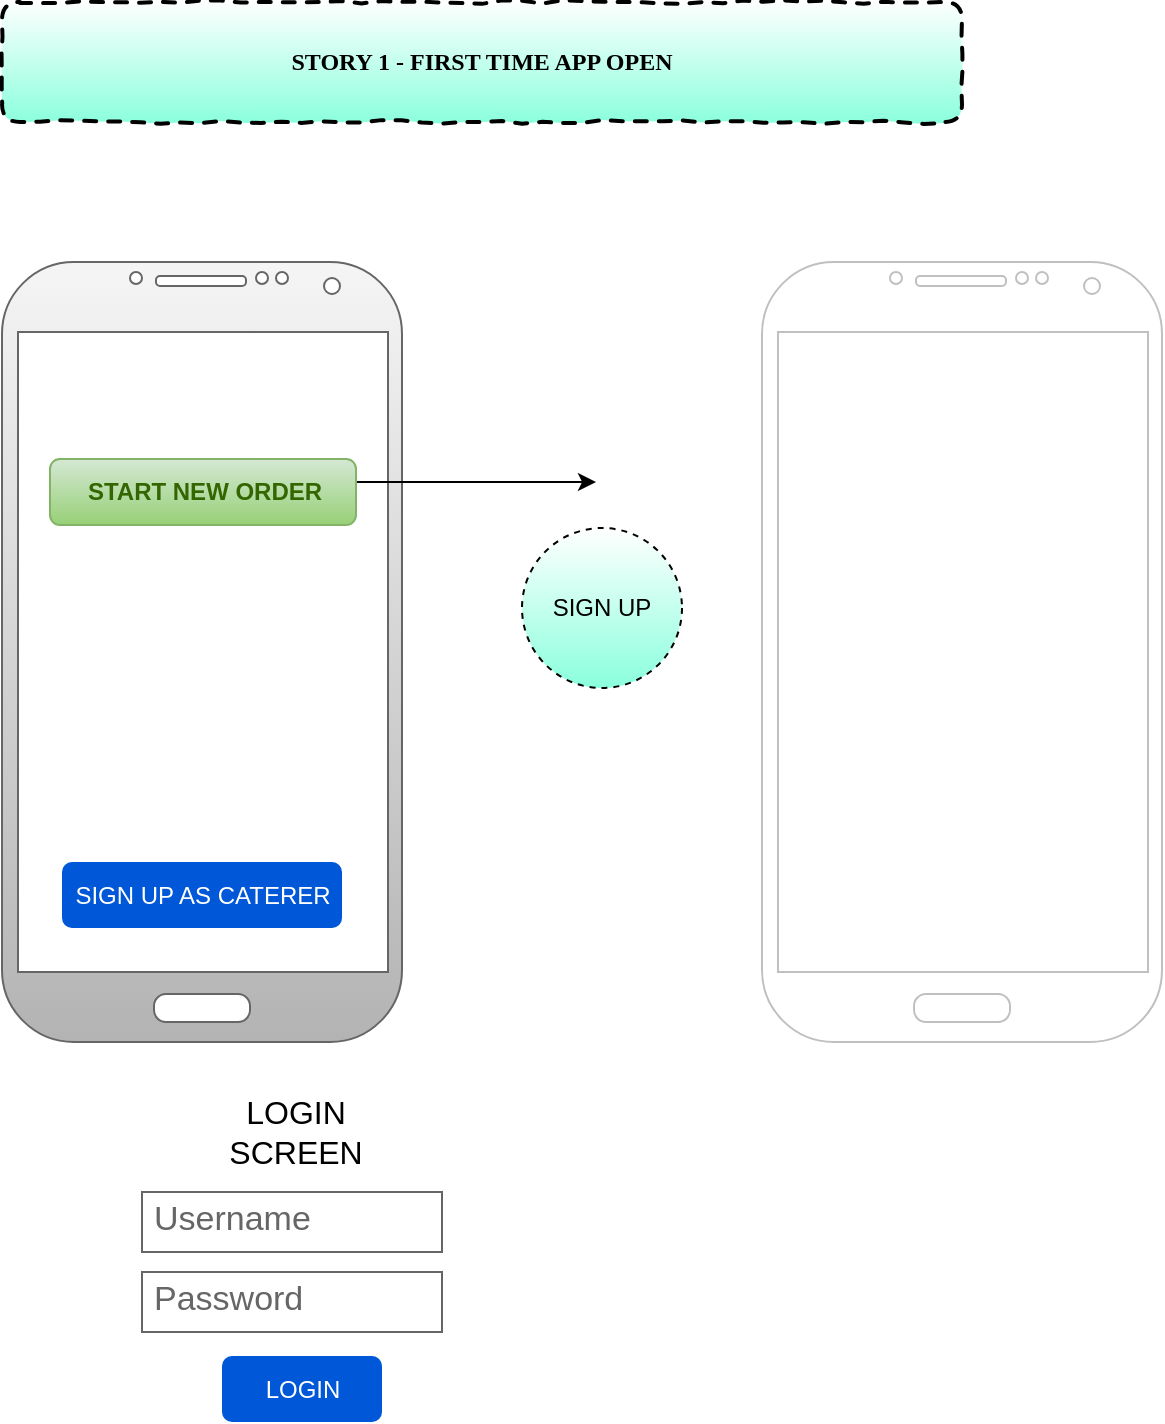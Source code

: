 <mxfile version="10.9.0" type="github"><diagram id="iE5OkRr_WU49nc2Oyl9i" name="Page-1"><mxGraphModel dx="1010" dy="582" grid="1" gridSize="10" guides="1" tooltips="1" connect="1" arrows="1" fold="1" page="1" pageScale="1" pageWidth="850" pageHeight="1100" math="0" shadow="0"><root><mxCell id="0"/><mxCell id="1" parent="0"/><mxCell id="sXPn4u6Et-X1XcgTyqAM-18" value="" style="verticalLabelPosition=bottom;verticalAlign=top;html=1;shadow=0;dashed=0;strokeWidth=1;shape=mxgraph.android.phone2;rounded=1;glass=0;fillColor=#f5f5f5;strokeColor=#666666;gradientColor=#b3b3b3;" parent="1" vertex="1"><mxGeometry x="60" y="140" width="200" height="390" as="geometry"/></mxCell><mxCell id="sXPn4u6Et-X1XcgTyqAM-24" value="" style="verticalLabelPosition=bottom;verticalAlign=top;html=1;shadow=0;dashed=0;strokeWidth=1;shape=mxgraph.android.phone2;fillColor=#ffffff;strokeColor=#c0c0c0;rounded=1;glass=0;" parent="1" vertex="1"><mxGeometry x="440" y="140" width="200" height="390" as="geometry"/></mxCell><mxCell id="sXPn4u6Et-X1XcgTyqAM-23" value="" style="endArrow=classic;html=1;" parent="1" edge="1"><mxGeometry width="50" height="50" relative="1" as="geometry"><mxPoint x="237" y="250" as="sourcePoint"/><mxPoint x="357" y="250" as="targetPoint"/></mxGeometry></mxCell><mxCell id="sXPn4u6Et-X1XcgTyqAM-25" value="STORY 1 - FIRST TIME APP OPEN" style="html=1;whiteSpace=wrap;comic=1;strokeWidth=2;fontFamily=Comic Sans MS;fontStyle=1;rounded=1;glass=0;dashed=1;gradientColor=#8AFFDC;" parent="1" vertex="1"><mxGeometry x="60" y="10" width="480" height="60" as="geometry"/></mxCell><mxCell id="sXPn4u6Et-X1XcgTyqAM-26" value="SIGN UP AS CATERER" style="rounded=1;fillColor=#0057D8;align=center;strokeColor=none;html=1;fontColor=#ffffff;fontSize=12;glass=0;dashed=1;" parent="1" vertex="1"><mxGeometry x="90" y="440" width="140" height="33" as="geometry"/></mxCell><mxCell id="sXPn4u6Et-X1XcgTyqAM-28" value="SIGN UP" style="ellipse;whiteSpace=wrap;html=1;aspect=fixed;rounded=1;glass=0;dashed=1;strokeColor=#000000;gradientColor=#8AFFDC;" parent="1" vertex="1"><mxGeometry x="320" y="273" width="80" height="80" as="geometry"/></mxCell><mxCell id="sXPn4u6Et-X1XcgTyqAM-31" value="" style="group" parent="1" vertex="1" connectable="0"><mxGeometry x="130" y="565" width="150" height="155" as="geometry"/></mxCell><mxCell id="sXPn4u6Et-X1XcgTyqAM-19" value="Username" style="strokeWidth=1;shadow=0;dashed=0;align=center;html=1;shape=mxgraph.mockup.text.textBox;fillColor=#ffffff;fontColor=#666666;align=left;fontSize=17;spacingLeft=4;spacingTop=-3;strokeColor=#666666;mainText=;rounded=1;glass=0;" parent="sXPn4u6Et-X1XcgTyqAM-31" vertex="1"><mxGeometry y="40" width="150" height="30" as="geometry"/></mxCell><mxCell id="sXPn4u6Et-X1XcgTyqAM-20" value="Password" style="strokeWidth=1;shadow=0;dashed=0;align=center;html=1;shape=mxgraph.mockup.text.textBox;fillColor=#ffffff;fontColor=#666666;align=left;fontSize=17;spacingLeft=4;spacingTop=-3;strokeColor=#666666;mainText=;rounded=1;glass=0;" parent="sXPn4u6Et-X1XcgTyqAM-31" vertex="1"><mxGeometry y="80" width="150" height="30" as="geometry"/></mxCell><mxCell id="sXPn4u6Et-X1XcgTyqAM-21" value="LOGIN" style="rounded=1;fillColor=#0057D8;align=center;strokeColor=none;html=1;fontColor=#ffffff;fontSize=12;glass=0;dashed=1;" parent="sXPn4u6Et-X1XcgTyqAM-31" vertex="1"><mxGeometry x="40" y="122" width="80" height="33" as="geometry"/></mxCell><mxCell id="sXPn4u6Et-X1XcgTyqAM-29" value="LOGIN SCREEN" style="text;html=1;align=center;verticalAlign=middle;whiteSpace=wrap;rounded=0;glass=0;dashed=1;fontSize=16;" parent="sXPn4u6Et-X1XcgTyqAM-31" vertex="1"><mxGeometry x="57" width="40" height="20" as="geometry"/></mxCell><mxCell id="sXPn4u6Et-X1XcgTyqAM-32" value="START NEW ORDER" style="rounded=1;fillColor=#d5e8d4;strokeColor=#82b366;html=1;align=center;verticalAlign=middle;fontStyle=1;fontSize=12;glass=0;gradientColor=#97d077;fontColor=#336600;" parent="1" vertex="1"><mxGeometry x="84" y="238.5" width="153" height="33" as="geometry"/></mxCell></root></mxGraphModel></diagram></mxfile>